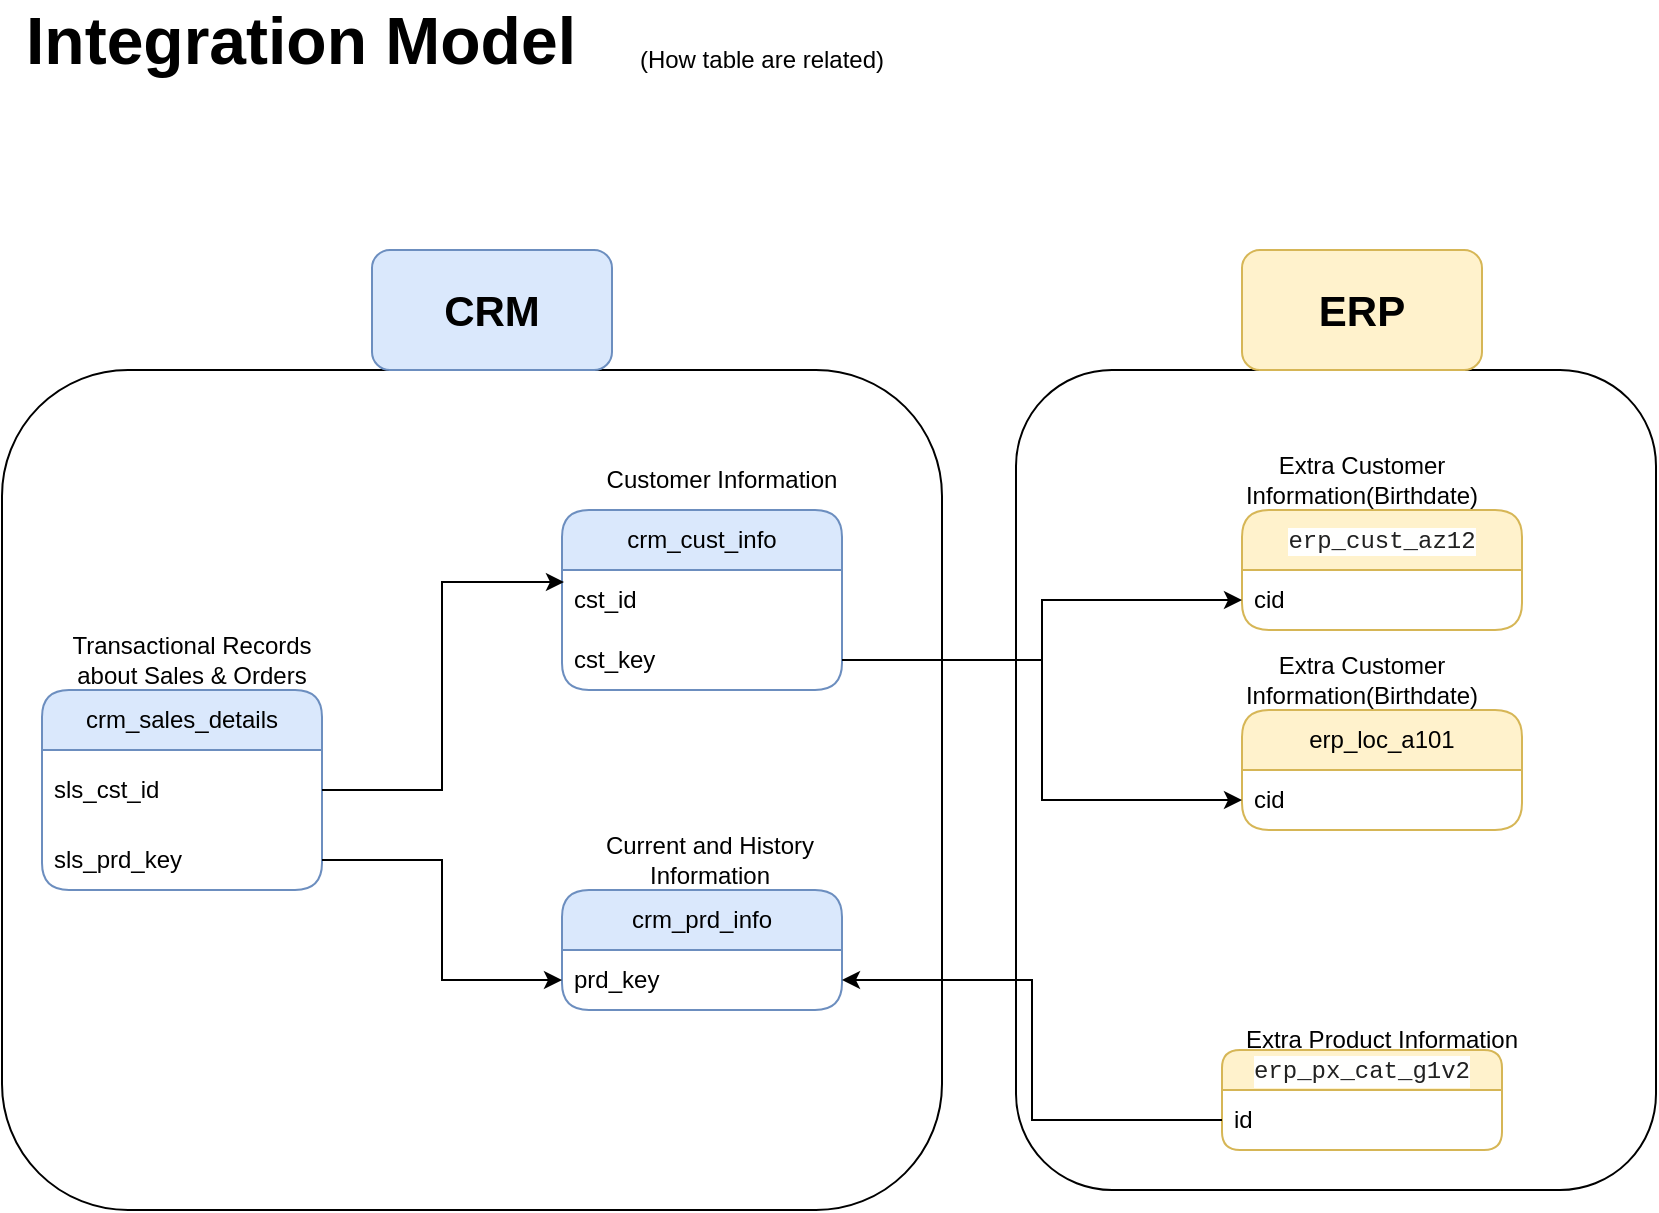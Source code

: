 <mxfile version="27.1.6" pages="3">
  <diagram id="wTiHNlemQ_XSRyLINNGn" name="Page-2">
    <mxGraphModel dx="918" dy="489" grid="1" gridSize="10" guides="1" tooltips="1" connect="1" arrows="1" fold="1" page="1" pageScale="1" pageWidth="827" pageHeight="1169" math="0" shadow="0">
      <root>
        <mxCell id="0" />
        <mxCell id="1" parent="0" />
        <mxCell id="AcciYdaACmmBJsn4Pywl-2" value="crm_cust_info" style="swimlane;fontStyle=0;childLayout=stackLayout;horizontal=1;startSize=30;horizontalStack=0;resizeParent=1;resizeParentMax=0;resizeLast=0;collapsible=1;marginBottom=0;whiteSpace=wrap;html=1;rounded=1;gradientDirection=south;fillColor=#dae8fc;strokeColor=#6c8ebf;" parent="1" vertex="1">
          <mxGeometry x="280" y="290" width="140" height="90" as="geometry" />
        </mxCell>
        <mxCell id="AcciYdaACmmBJsn4Pywl-3" value="cst_id" style="text;strokeColor=none;fillColor=none;align=left;verticalAlign=middle;spacingLeft=4;spacingRight=4;overflow=hidden;points=[[0,0.5],[1,0.5]];portConstraint=eastwest;rotatable=0;whiteSpace=wrap;html=1;" parent="AcciYdaACmmBJsn4Pywl-2" vertex="1">
          <mxGeometry y="30" width="140" height="30" as="geometry" />
        </mxCell>
        <mxCell id="AcciYdaACmmBJsn4Pywl-4" value="cst_key" style="text;strokeColor=none;fillColor=none;align=left;verticalAlign=middle;spacingLeft=4;spacingRight=4;overflow=hidden;points=[[0,0.5],[1,0.5]];portConstraint=eastwest;rotatable=0;whiteSpace=wrap;html=1;" parent="AcciYdaACmmBJsn4Pywl-2" vertex="1">
          <mxGeometry y="60" width="140" height="30" as="geometry" />
        </mxCell>
        <mxCell id="AcciYdaACmmBJsn4Pywl-5" value="Item 3" style="text;strokeColor=none;fillColor=none;align=left;verticalAlign=middle;spacingLeft=4;spacingRight=4;overflow=hidden;points=[[0,0.5],[1,0.5]];portConstraint=eastwest;rotatable=0;whiteSpace=wrap;html=1;" parent="AcciYdaACmmBJsn4Pywl-2" vertex="1">
          <mxGeometry y="90" width="140" as="geometry" />
        </mxCell>
        <mxCell id="AcciYdaACmmBJsn4Pywl-7" value="crm_prd_info" style="swimlane;fontStyle=0;childLayout=stackLayout;horizontal=1;startSize=30;horizontalStack=0;resizeParent=1;resizeParentMax=0;resizeLast=0;collapsible=1;marginBottom=0;whiteSpace=wrap;html=1;rounded=1;gradientDirection=south;fillColor=#dae8fc;strokeColor=#6c8ebf;" parent="1" vertex="1">
          <mxGeometry x="280" y="480" width="140" height="60" as="geometry" />
        </mxCell>
        <mxCell id="AcciYdaACmmBJsn4Pywl-9" value="prd_key" style="text;strokeColor=none;fillColor=none;align=left;verticalAlign=middle;spacingLeft=4;spacingRight=4;overflow=hidden;points=[[0,0.5],[1,0.5]];portConstraint=eastwest;rotatable=0;whiteSpace=wrap;html=1;" parent="AcciYdaACmmBJsn4Pywl-7" vertex="1">
          <mxGeometry y="30" width="140" height="30" as="geometry" />
        </mxCell>
        <mxCell id="AcciYdaACmmBJsn4Pywl-10" value="Item 3" style="text;strokeColor=none;fillColor=none;align=left;verticalAlign=middle;spacingLeft=4;spacingRight=4;overflow=hidden;points=[[0,0.5],[1,0.5]];portConstraint=eastwest;rotatable=0;whiteSpace=wrap;html=1;" parent="AcciYdaACmmBJsn4Pywl-7" vertex="1">
          <mxGeometry y="60" width="140" as="geometry" />
        </mxCell>
        <mxCell id="AcciYdaACmmBJsn4Pywl-12" value="crm_sales_details" style="swimlane;fontStyle=0;childLayout=stackLayout;horizontal=1;startSize=30;horizontalStack=0;resizeParent=1;resizeParentMax=0;resizeLast=0;collapsible=1;marginBottom=0;whiteSpace=wrap;html=1;rounded=1;gradientDirection=south;fillColor=#dae8fc;strokeColor=#6c8ebf;" parent="1" vertex="1">
          <mxGeometry x="20" y="380" width="140" height="100" as="geometry" />
        </mxCell>
        <mxCell id="AcciYdaACmmBJsn4Pywl-13" value="sls_cst_id" style="text;strokeColor=none;fillColor=none;align=left;verticalAlign=middle;spacingLeft=4;spacingRight=4;overflow=hidden;points=[[0,0.5],[1,0.5]];portConstraint=eastwest;rotatable=0;whiteSpace=wrap;html=1;" parent="AcciYdaACmmBJsn4Pywl-12" vertex="1">
          <mxGeometry y="30" width="140" height="40" as="geometry" />
        </mxCell>
        <mxCell id="AcciYdaACmmBJsn4Pywl-14" value="sls_prd_key" style="text;strokeColor=none;fillColor=none;align=left;verticalAlign=middle;spacingLeft=4;spacingRight=4;overflow=hidden;points=[[0,0.5],[1,0.5]];portConstraint=eastwest;rotatable=0;whiteSpace=wrap;html=1;" parent="AcciYdaACmmBJsn4Pywl-12" vertex="1">
          <mxGeometry y="70" width="140" height="30" as="geometry" />
        </mxCell>
        <mxCell id="AcciYdaACmmBJsn4Pywl-15" value="Item 3" style="text;strokeColor=none;fillColor=none;align=left;verticalAlign=middle;spacingLeft=4;spacingRight=4;overflow=hidden;points=[[0,0.5],[1,0.5]];portConstraint=eastwest;rotatable=0;whiteSpace=wrap;html=1;" parent="AcciYdaACmmBJsn4Pywl-12" vertex="1">
          <mxGeometry y="100" width="140" as="geometry" />
        </mxCell>
        <mxCell id="AcciYdaACmmBJsn4Pywl-17" value="&lt;span style=&quot;color: rgb(33, 33, 33); font-family: Consolas, &amp;quot;Courier New&amp;quot;, monospace; text-align: left; white-space: pre; background-color: rgb(255, 255, 254);&quot;&gt;erp_cust_az12&lt;/span&gt;" style="swimlane;fontStyle=0;childLayout=stackLayout;horizontal=1;startSize=30;horizontalStack=0;resizeParent=1;resizeParentMax=0;resizeLast=0;collapsible=1;marginBottom=0;whiteSpace=wrap;html=1;rounded=1;gradientDirection=south;fillColor=#fff2cc;strokeColor=#d6b656;" parent="1" vertex="1">
          <mxGeometry x="620" y="290" width="140" height="60" as="geometry" />
        </mxCell>
        <mxCell id="AcciYdaACmmBJsn4Pywl-18" value="cid" style="text;strokeColor=none;fillColor=none;align=left;verticalAlign=middle;spacingLeft=4;spacingRight=4;overflow=hidden;points=[[0,0.5],[1,0.5]];portConstraint=eastwest;rotatable=0;whiteSpace=wrap;html=1;" parent="AcciYdaACmmBJsn4Pywl-17" vertex="1">
          <mxGeometry y="30" width="140" height="30" as="geometry" />
        </mxCell>
        <mxCell id="AcciYdaACmmBJsn4Pywl-20" value="Item 3" style="text;strokeColor=none;fillColor=none;align=left;verticalAlign=middle;spacingLeft=4;spacingRight=4;overflow=hidden;points=[[0,0.5],[1,0.5]];portConstraint=eastwest;rotatable=0;whiteSpace=wrap;html=1;" parent="AcciYdaACmmBJsn4Pywl-17" vertex="1">
          <mxGeometry y="60" width="140" as="geometry" />
        </mxCell>
        <mxCell id="AcciYdaACmmBJsn4Pywl-22" value="erp_loc_a101" style="swimlane;fontStyle=0;childLayout=stackLayout;horizontal=1;startSize=30;horizontalStack=0;resizeParent=1;resizeParentMax=0;resizeLast=0;collapsible=1;marginBottom=0;whiteSpace=wrap;html=1;rounded=1;gradientDirection=south;fillColor=#fff2cc;strokeColor=#d6b656;" parent="1" vertex="1">
          <mxGeometry x="620" y="390" width="140" height="60" as="geometry" />
        </mxCell>
        <mxCell id="AcciYdaACmmBJsn4Pywl-23" value="cid" style="text;strokeColor=none;fillColor=none;align=left;verticalAlign=middle;spacingLeft=4;spacingRight=4;overflow=hidden;points=[[0,0.5],[1,0.5]];portConstraint=eastwest;rotatable=0;whiteSpace=wrap;html=1;" parent="AcciYdaACmmBJsn4Pywl-22" vertex="1">
          <mxGeometry y="30" width="140" height="30" as="geometry" />
        </mxCell>
        <mxCell id="AcciYdaACmmBJsn4Pywl-25" value="Item 3" style="text;strokeColor=none;fillColor=none;align=left;verticalAlign=middle;spacingLeft=4;spacingRight=4;overflow=hidden;points=[[0,0.5],[1,0.5]];portConstraint=eastwest;rotatable=0;whiteSpace=wrap;html=1;" parent="AcciYdaACmmBJsn4Pywl-22" vertex="1">
          <mxGeometry y="60" width="140" as="geometry" />
        </mxCell>
        <mxCell id="AcciYdaACmmBJsn4Pywl-26" value="&lt;div style=&quot;color: rgb(33, 33, 33); background-color: rgb(255, 255, 254); font-family: Consolas, &amp;quot;Courier New&amp;quot;, monospace; line-height: 16px; white-space: pre;&quot;&gt;erp_px_cat_g1v2&lt;/div&gt;" style="swimlane;fontStyle=0;childLayout=stackLayout;horizontal=1;startSize=20;horizontalStack=0;resizeParent=1;resizeParentMax=0;resizeLast=0;collapsible=1;marginBottom=0;whiteSpace=wrap;html=1;rounded=1;gradientDirection=south;fillColor=#fff2cc;strokeColor=#d6b656;" parent="1" vertex="1">
          <mxGeometry x="610" y="560" width="140" height="50" as="geometry" />
        </mxCell>
        <mxCell id="AcciYdaACmmBJsn4Pywl-27" value="id" style="text;strokeColor=none;fillColor=none;align=left;verticalAlign=middle;spacingLeft=4;spacingRight=4;overflow=hidden;points=[[0,0.5],[1,0.5]];portConstraint=eastwest;rotatable=0;whiteSpace=wrap;html=1;" parent="AcciYdaACmmBJsn4Pywl-26" vertex="1">
          <mxGeometry y="20" width="140" height="30" as="geometry" />
        </mxCell>
        <mxCell id="AcciYdaACmmBJsn4Pywl-29" value="Item 3" style="text;strokeColor=none;fillColor=none;align=left;verticalAlign=middle;spacingLeft=4;spacingRight=4;overflow=hidden;points=[[0,0.5],[1,0.5]];portConstraint=eastwest;rotatable=0;whiteSpace=wrap;html=1;" parent="AcciYdaACmmBJsn4Pywl-26" vertex="1">
          <mxGeometry y="50" width="140" as="geometry" />
        </mxCell>
        <mxCell id="AcciYdaACmmBJsn4Pywl-39" style="edgeStyle=orthogonalEdgeStyle;rounded=0;orthogonalLoop=1;jettySize=auto;html=1;exitX=1;exitY=0.5;exitDx=0;exitDy=0;entryX=0.007;entryY=0.2;entryDx=0;entryDy=0;entryPerimeter=0;" parent="1" source="AcciYdaACmmBJsn4Pywl-13" target="AcciYdaACmmBJsn4Pywl-3" edge="1">
          <mxGeometry relative="1" as="geometry" />
        </mxCell>
        <mxCell id="AcciYdaACmmBJsn4Pywl-41" style="edgeStyle=orthogonalEdgeStyle;rounded=0;orthogonalLoop=1;jettySize=auto;html=1;entryX=0;entryY=0.5;entryDx=0;entryDy=0;" parent="1" source="AcciYdaACmmBJsn4Pywl-14" target="AcciYdaACmmBJsn4Pywl-9" edge="1">
          <mxGeometry relative="1" as="geometry" />
        </mxCell>
        <mxCell id="AcciYdaACmmBJsn4Pywl-42" style="edgeStyle=orthogonalEdgeStyle;rounded=0;orthogonalLoop=1;jettySize=auto;html=1;entryX=0;entryY=0.5;entryDx=0;entryDy=0;" parent="1" source="AcciYdaACmmBJsn4Pywl-4" target="AcciYdaACmmBJsn4Pywl-18" edge="1">
          <mxGeometry relative="1" as="geometry" />
        </mxCell>
        <mxCell id="AcciYdaACmmBJsn4Pywl-43" style="edgeStyle=orthogonalEdgeStyle;rounded=0;orthogonalLoop=1;jettySize=auto;html=1;exitX=1;exitY=0.5;exitDx=0;exitDy=0;entryX=0;entryY=0.5;entryDx=0;entryDy=0;" parent="1" source="AcciYdaACmmBJsn4Pywl-4" target="AcciYdaACmmBJsn4Pywl-23" edge="1">
          <mxGeometry relative="1" as="geometry" />
        </mxCell>
        <mxCell id="AcciYdaACmmBJsn4Pywl-44" style="edgeStyle=orthogonalEdgeStyle;rounded=0;orthogonalLoop=1;jettySize=auto;html=1;exitX=0;exitY=0.5;exitDx=0;exitDy=0;" parent="1" source="AcciYdaACmmBJsn4Pywl-27" target="AcciYdaACmmBJsn4Pywl-9" edge="1">
          <mxGeometry relative="1" as="geometry" />
        </mxCell>
        <mxCell id="AcciYdaACmmBJsn4Pywl-45" value="Customer Information" style="text;html=1;align=center;verticalAlign=middle;whiteSpace=wrap;rounded=0;" parent="1" vertex="1">
          <mxGeometry x="300" y="260" width="120" height="30" as="geometry" />
        </mxCell>
        <mxCell id="AcciYdaACmmBJsn4Pywl-46" value="Current and History Information" style="text;html=1;align=center;verticalAlign=middle;whiteSpace=wrap;rounded=0;" parent="1" vertex="1">
          <mxGeometry x="294" y="450" width="120" height="30" as="geometry" />
        </mxCell>
        <mxCell id="AcciYdaACmmBJsn4Pywl-47" value="Transactional Records about Sales &amp;amp; Orders" style="text;html=1;align=center;verticalAlign=middle;whiteSpace=wrap;rounded=0;" parent="1" vertex="1">
          <mxGeometry x="20" y="350" width="150" height="30" as="geometry" />
        </mxCell>
        <mxCell id="AcciYdaACmmBJsn4Pywl-48" value="Extra Product Information" style="text;html=1;align=center;verticalAlign=middle;whiteSpace=wrap;rounded=0;" parent="1" vertex="1">
          <mxGeometry x="605" y="540" width="170" height="30" as="geometry" />
        </mxCell>
        <mxCell id="AcciYdaACmmBJsn4Pywl-49" value="Extra Customer Information(Birthdate)" style="text;html=1;align=center;verticalAlign=middle;whiteSpace=wrap;rounded=0;" parent="1" vertex="1">
          <mxGeometry x="620" y="360" width="120" height="30" as="geometry" />
        </mxCell>
        <mxCell id="AcciYdaACmmBJsn4Pywl-50" value="Extra Customer Information(Birthdate)" style="text;html=1;align=center;verticalAlign=middle;whiteSpace=wrap;rounded=0;" parent="1" vertex="1">
          <mxGeometry x="620" y="260" width="120" height="30" as="geometry" />
        </mxCell>
        <mxCell id="AcciYdaACmmBJsn4Pywl-52" value="&lt;b&gt;&lt;font style=&quot;font-size: 33px;&quot;&gt;Integration Model&lt;/font&gt;&lt;/b&gt;" style="text;html=1;align=left;verticalAlign=middle;whiteSpace=wrap;rounded=0;" parent="1" vertex="1">
          <mxGeometry x="10" y="40" width="360" height="30" as="geometry" />
        </mxCell>
        <mxCell id="AcciYdaACmmBJsn4Pywl-53" value="(How table are related)" style="text;html=1;align=center;verticalAlign=middle;whiteSpace=wrap;rounded=0;" parent="1" vertex="1">
          <mxGeometry x="310" y="50" width="140" height="30" as="geometry" />
        </mxCell>
        <mxCell id="AcciYdaACmmBJsn4Pywl-55" value="" style="rounded=1;whiteSpace=wrap;html=1;fillColor=none;" parent="1" vertex="1">
          <mxGeometry y="220" width="470" height="420" as="geometry" />
        </mxCell>
        <mxCell id="AcciYdaACmmBJsn4Pywl-58" value="&lt;b&gt;&lt;font style=&quot;font-size: 21px;&quot;&gt;CRM&lt;/font&gt;&lt;/b&gt;" style="rounded=1;whiteSpace=wrap;html=1;fillColor=#dae8fc;strokeColor=#6c8ebf;" parent="1" vertex="1">
          <mxGeometry x="185" y="160" width="120" height="60" as="geometry" />
        </mxCell>
        <mxCell id="AcciYdaACmmBJsn4Pywl-61" value="" style="rounded=1;whiteSpace=wrap;html=1;fillColor=none;" parent="1" vertex="1">
          <mxGeometry x="507" y="220" width="320" height="410" as="geometry" />
        </mxCell>
        <mxCell id="AcciYdaACmmBJsn4Pywl-62" value="&lt;b&gt;&lt;font style=&quot;font-size: 21px;&quot;&gt;ERP&lt;/font&gt;&lt;/b&gt;" style="rounded=1;whiteSpace=wrap;html=1;fillColor=#fff2cc;strokeColor=#d6b656;" parent="1" vertex="1">
          <mxGeometry x="620" y="160" width="120" height="60" as="geometry" />
        </mxCell>
      </root>
    </mxGraphModel>
  </diagram>
  <diagram id="v9F7dTMZTuzDfbuoHt2O" name="Page-3">
    <mxGraphModel dx="1026" dy="547" grid="1" gridSize="10" guides="1" tooltips="1" connect="1" arrows="1" fold="1" page="1" pageScale="1" pageWidth="827" pageHeight="1169" math="0" shadow="0">
      <root>
        <mxCell id="0" />
        <mxCell id="1" parent="0" />
        <mxCell id="LEt24xyjE4T3hjxzu-7w-1" value="gold.dim_customers" style="swimlane;fontStyle=0;childLayout=stackLayout;horizontal=1;startSize=26;fillColor=#fff2cc;horizontalStack=0;resizeParent=1;resizeParentMax=0;resizeLast=0;collapsible=1;marginBottom=0;whiteSpace=wrap;html=1;strokeColor=none;rounded=1;strokeWidth=3;swimlaneLine=0;swimlaneFillColor=default;" vertex="1" parent="1">
          <mxGeometry x="30" y="100" width="140" height="302" as="geometry" />
        </mxCell>
        <mxCell id="LEt24xyjE4T3hjxzu-7w-2" value="customer_key&amp;nbsp; &amp;nbsp; &amp;nbsp;&lt;b&gt;PK&amp;nbsp; &amp;nbsp;&lt;/b&gt;" style="text;strokeColor=none;fillColor=none;align=left;verticalAlign=top;spacingLeft=4;spacingRight=4;overflow=hidden;rotatable=0;points=[[0,0.5],[1,0.5]];portConstraint=eastwest;whiteSpace=wrap;html=1;" vertex="1" parent="LEt24xyjE4T3hjxzu-7w-1">
          <mxGeometry y="26" width="140" height="26" as="geometry" />
        </mxCell>
        <mxCell id="LEt24xyjE4T3hjxzu-7w-3" value="customer_id&amp;nbsp; &amp;nbsp; &amp;nbsp; &amp;nbsp;&amp;nbsp;" style="text;strokeColor=none;fillColor=none;align=left;verticalAlign=top;spacingLeft=4;spacingRight=4;overflow=hidden;rotatable=0;points=[[0,0.5],[1,0.5]];portConstraint=eastwest;whiteSpace=wrap;html=1;" vertex="1" parent="LEt24xyjE4T3hjxzu-7w-1">
          <mxGeometry y="52" width="140" height="26" as="geometry" />
        </mxCell>
        <mxCell id="LEt24xyjE4T3hjxzu-7w-4" value="firstname" style="text;strokeColor=none;fillColor=none;align=left;verticalAlign=top;spacingLeft=4;spacingRight=4;overflow=hidden;rotatable=0;points=[[0,0.5],[1,0.5]];portConstraint=eastwest;whiteSpace=wrap;html=1;" vertex="1" parent="LEt24xyjE4T3hjxzu-7w-1">
          <mxGeometry y="78" width="140" height="32" as="geometry" />
        </mxCell>
        <mxCell id="LEt24xyjE4T3hjxzu-7w-6" value="lastname" style="text;strokeColor=none;fillColor=none;align=left;verticalAlign=top;spacingLeft=4;spacingRight=4;overflow=hidden;rotatable=0;points=[[0,0.5],[1,0.5]];portConstraint=eastwest;whiteSpace=wrap;html=1;" vertex="1" parent="LEt24xyjE4T3hjxzu-7w-1">
          <mxGeometry y="110" width="140" height="32" as="geometry" />
        </mxCell>
        <mxCell id="LEt24xyjE4T3hjxzu-7w-7" value="marital_status" style="text;strokeColor=none;fillColor=none;align=left;verticalAlign=top;spacingLeft=4;spacingRight=4;overflow=hidden;rotatable=0;points=[[0,0.5],[1,0.5]];portConstraint=eastwest;whiteSpace=wrap;html=1;" vertex="1" parent="LEt24xyjE4T3hjxzu-7w-1">
          <mxGeometry y="142" width="140" height="32" as="geometry" />
        </mxCell>
        <mxCell id="LEt24xyjE4T3hjxzu-7w-8" value="gender" style="text;strokeColor=none;fillColor=none;align=left;verticalAlign=top;spacingLeft=4;spacingRight=4;overflow=hidden;rotatable=0;points=[[0,0.5],[1,0.5]];portConstraint=eastwest;whiteSpace=wrap;html=1;" vertex="1" parent="LEt24xyjE4T3hjxzu-7w-1">
          <mxGeometry y="174" width="140" height="32" as="geometry" />
        </mxCell>
        <mxCell id="LEt24xyjE4T3hjxzu-7w-9" value="create_date" style="text;strokeColor=none;fillColor=none;align=left;verticalAlign=top;spacingLeft=4;spacingRight=4;overflow=hidden;rotatable=0;points=[[0,0.5],[1,0.5]];portConstraint=eastwest;whiteSpace=wrap;html=1;" vertex="1" parent="LEt24xyjE4T3hjxzu-7w-1">
          <mxGeometry y="206" width="140" height="32" as="geometry" />
        </mxCell>
        <mxCell id="LEt24xyjE4T3hjxzu-7w-10" value="birthdate" style="text;strokeColor=none;fillColor=none;align=left;verticalAlign=top;spacingLeft=4;spacingRight=4;overflow=hidden;rotatable=0;points=[[0,0.5],[1,0.5]];portConstraint=eastwest;whiteSpace=wrap;html=1;" vertex="1" parent="LEt24xyjE4T3hjxzu-7w-1">
          <mxGeometry y="238" width="140" height="32" as="geometry" />
        </mxCell>
        <mxCell id="LEt24xyjE4T3hjxzu-7w-11" value="country" style="text;strokeColor=none;fillColor=none;align=left;verticalAlign=top;spacingLeft=4;spacingRight=4;overflow=hidden;rotatable=0;points=[[0,0.5],[1,0.5]];portConstraint=eastwest;whiteSpace=wrap;html=1;" vertex="1" parent="LEt24xyjE4T3hjxzu-7w-1">
          <mxGeometry y="270" width="140" height="32" as="geometry" />
        </mxCell>
        <mxCell id="LEt24xyjE4T3hjxzu-7w-12" value="gold.dim_products" style="swimlane;fontStyle=0;childLayout=stackLayout;horizontal=1;startSize=26;fillColor=#dae8fc;horizontalStack=0;resizeParent=1;resizeParentMax=0;resizeLast=0;collapsible=1;marginBottom=0;whiteSpace=wrap;html=1;strokeColor=#6c8ebf;rounded=1;swimlaneFillColor=default;" vertex="1" parent="1">
          <mxGeometry x="630" y="104" width="140" height="366" as="geometry" />
        </mxCell>
        <mxCell id="LEt24xyjE4T3hjxzu-7w-13" value="product_key&amp;nbsp; &amp;nbsp; &amp;nbsp; &amp;nbsp; &lt;b&gt;&amp;nbsp;PK&lt;/b&gt;" style="text;strokeColor=none;fillColor=none;align=left;verticalAlign=top;spacingLeft=4;spacingRight=4;overflow=hidden;rotatable=0;points=[[0,0.5],[1,0.5]];portConstraint=eastwest;whiteSpace=wrap;html=1;" vertex="1" parent="LEt24xyjE4T3hjxzu-7w-12">
          <mxGeometry y="26" width="140" height="26" as="geometry" />
        </mxCell>
        <mxCell id="LEt24xyjE4T3hjxzu-7w-14" value="product_id" style="text;strokeColor=none;fillColor=none;align=left;verticalAlign=top;spacingLeft=4;spacingRight=4;overflow=hidden;rotatable=0;points=[[0,0.5],[1,0.5]];portConstraint=eastwest;whiteSpace=wrap;html=1;" vertex="1" parent="LEt24xyjE4T3hjxzu-7w-12">
          <mxGeometry y="52" width="140" height="26" as="geometry" />
        </mxCell>
        <mxCell id="LEt24xyjE4T3hjxzu-7w-15" value="product_number" style="text;strokeColor=none;fillColor=none;align=left;verticalAlign=top;spacingLeft=4;spacingRight=4;overflow=hidden;rotatable=0;points=[[0,0.5],[1,0.5]];portConstraint=eastwest;whiteSpace=wrap;html=1;" vertex="1" parent="LEt24xyjE4T3hjxzu-7w-12">
          <mxGeometry y="78" width="140" height="32" as="geometry" />
        </mxCell>
        <mxCell id="LEt24xyjE4T3hjxzu-7w-16" value="product_name" style="text;strokeColor=none;fillColor=none;align=left;verticalAlign=top;spacingLeft=4;spacingRight=4;overflow=hidden;rotatable=0;points=[[0,0.5],[1,0.5]];portConstraint=eastwest;whiteSpace=wrap;html=1;" vertex="1" parent="LEt24xyjE4T3hjxzu-7w-12">
          <mxGeometry y="110" width="140" height="32" as="geometry" />
        </mxCell>
        <mxCell id="LEt24xyjE4T3hjxzu-7w-17" value="category_id" style="text;strokeColor=none;fillColor=none;align=left;verticalAlign=top;spacingLeft=4;spacingRight=4;overflow=hidden;rotatable=0;points=[[0,0.5],[1,0.5]];portConstraint=eastwest;whiteSpace=wrap;html=1;" vertex="1" parent="LEt24xyjE4T3hjxzu-7w-12">
          <mxGeometry y="142" width="140" height="32" as="geometry" />
        </mxCell>
        <mxCell id="LEt24xyjE4T3hjxzu-7w-18" value="category" style="text;strokeColor=none;fillColor=none;align=left;verticalAlign=top;spacingLeft=4;spacingRight=4;overflow=hidden;rotatable=0;points=[[0,0.5],[1,0.5]];portConstraint=eastwest;whiteSpace=wrap;html=1;" vertex="1" parent="LEt24xyjE4T3hjxzu-7w-12">
          <mxGeometry y="174" width="140" height="32" as="geometry" />
        </mxCell>
        <mxCell id="LEt24xyjE4T3hjxzu-7w-19" value="subcategory" style="text;strokeColor=none;fillColor=none;align=left;verticalAlign=top;spacingLeft=4;spacingRight=4;overflow=hidden;rotatable=0;points=[[0,0.5],[1,0.5]];portConstraint=eastwest;whiteSpace=wrap;html=1;" vertex="1" parent="LEt24xyjE4T3hjxzu-7w-12">
          <mxGeometry y="206" width="140" height="32" as="geometry" />
        </mxCell>
        <mxCell id="LEt24xyjE4T3hjxzu-7w-20" value="maintenance" style="text;strokeColor=none;fillColor=none;align=left;verticalAlign=top;spacingLeft=4;spacingRight=4;overflow=hidden;rotatable=0;points=[[0,0.5],[1,0.5]];portConstraint=eastwest;whiteSpace=wrap;html=1;" vertex="1" parent="LEt24xyjE4T3hjxzu-7w-12">
          <mxGeometry y="238" width="140" height="32" as="geometry" />
        </mxCell>
        <mxCell id="LEt24xyjE4T3hjxzu-7w-21" value="cost" style="text;strokeColor=none;fillColor=none;align=left;verticalAlign=top;spacingLeft=4;spacingRight=4;overflow=hidden;rotatable=0;points=[[0,0.5],[1,0.5]];portConstraint=eastwest;whiteSpace=wrap;html=1;" vertex="1" parent="LEt24xyjE4T3hjxzu-7w-12">
          <mxGeometry y="270" width="140" height="32" as="geometry" />
        </mxCell>
        <mxCell id="LEt24xyjE4T3hjxzu-7w-23" value="product_line" style="text;strokeColor=none;fillColor=none;align=left;verticalAlign=top;spacingLeft=4;spacingRight=4;overflow=hidden;rotatable=0;points=[[0,0.5],[1,0.5]];portConstraint=eastwest;whiteSpace=wrap;html=1;" vertex="1" parent="LEt24xyjE4T3hjxzu-7w-12">
          <mxGeometry y="302" width="140" height="32" as="geometry" />
        </mxCell>
        <mxCell id="LEt24xyjE4T3hjxzu-7w-24" value="start_date" style="text;strokeColor=none;fillColor=none;align=left;verticalAlign=top;spacingLeft=4;spacingRight=4;overflow=hidden;rotatable=0;points=[[0,0.5],[1,0.5]];portConstraint=eastwest;whiteSpace=wrap;html=1;" vertex="1" parent="LEt24xyjE4T3hjxzu-7w-12">
          <mxGeometry y="334" width="140" height="32" as="geometry" />
        </mxCell>
        <mxCell id="LEt24xyjE4T3hjxzu-7w-26" value="fact_sales" style="swimlane;fontStyle=0;childLayout=stackLayout;horizontal=1;startSize=26;fillColor=#e3c800;horizontalStack=0;resizeParent=1;resizeParentMax=0;resizeLast=0;collapsible=1;marginBottom=0;whiteSpace=wrap;html=1;strokeColor=#B09500;rounded=1;fontColor=#000000;swimlaneFillColor=default;" vertex="1" parent="1">
          <mxGeometry x="343.5" y="104" width="140" height="302" as="geometry" />
        </mxCell>
        <mxCell id="LEt24xyjE4T3hjxzu-7w-27" value="order_number" style="text;strokeColor=none;fillColor=none;align=left;verticalAlign=top;spacingLeft=4;spacingRight=4;overflow=hidden;rotatable=0;points=[[0,0.5],[1,0.5]];portConstraint=eastwest;whiteSpace=wrap;html=1;" vertex="1" parent="LEt24xyjE4T3hjxzu-7w-26">
          <mxGeometry y="26" width="140" height="26" as="geometry" />
        </mxCell>
        <mxCell id="LEt24xyjE4T3hjxzu-7w-28" value="product_key&amp;nbsp; &amp;nbsp; &amp;nbsp; &amp;nbsp; &amp;nbsp;&lt;b&gt;FK1&lt;/b&gt;" style="text;strokeColor=none;fillColor=none;align=left;verticalAlign=top;spacingLeft=4;spacingRight=4;overflow=hidden;rotatable=0;points=[[0,0.5],[1,0.5]];portConstraint=eastwest;whiteSpace=wrap;html=1;" vertex="1" parent="LEt24xyjE4T3hjxzu-7w-26">
          <mxGeometry y="52" width="140" height="26" as="geometry" />
        </mxCell>
        <mxCell id="LEt24xyjE4T3hjxzu-7w-29" value="customer_key&amp;nbsp; &amp;nbsp; &amp;nbsp; &lt;b&gt;FK2&lt;/b&gt;" style="text;strokeColor=none;fillColor=none;align=left;verticalAlign=top;spacingLeft=4;spacingRight=4;overflow=hidden;rotatable=0;points=[[0,0.5],[1,0.5]];portConstraint=eastwest;whiteSpace=wrap;html=1;" vertex="1" parent="LEt24xyjE4T3hjxzu-7w-26">
          <mxGeometry y="78" width="140" height="32" as="geometry" />
        </mxCell>
        <mxCell id="LEt24xyjE4T3hjxzu-7w-30" value="order_date" style="text;strokeColor=none;fillColor=none;align=left;verticalAlign=top;spacingLeft=4;spacingRight=4;overflow=hidden;rotatable=0;points=[[0,0.5],[1,0.5]];portConstraint=eastwest;whiteSpace=wrap;html=1;" vertex="1" parent="LEt24xyjE4T3hjxzu-7w-26">
          <mxGeometry y="110" width="140" height="32" as="geometry" />
        </mxCell>
        <mxCell id="LEt24xyjE4T3hjxzu-7w-31" value="shipping_date" style="text;strokeColor=none;fillColor=none;align=left;verticalAlign=top;spacingLeft=4;spacingRight=4;overflow=hidden;rotatable=0;points=[[0,0.5],[1,0.5]];portConstraint=eastwest;whiteSpace=wrap;html=1;" vertex="1" parent="LEt24xyjE4T3hjxzu-7w-26">
          <mxGeometry y="142" width="140" height="32" as="geometry" />
        </mxCell>
        <mxCell id="LEt24xyjE4T3hjxzu-7w-32" value="due_date" style="text;strokeColor=none;fillColor=none;align=left;verticalAlign=top;spacingLeft=4;spacingRight=4;overflow=hidden;rotatable=0;points=[[0,0.5],[1,0.5]];portConstraint=eastwest;whiteSpace=wrap;html=1;" vertex="1" parent="LEt24xyjE4T3hjxzu-7w-26">
          <mxGeometry y="174" width="140" height="32" as="geometry" />
        </mxCell>
        <mxCell id="LEt24xyjE4T3hjxzu-7w-33" value="sales_amount" style="text;strokeColor=none;fillColor=none;align=left;verticalAlign=top;spacingLeft=4;spacingRight=4;overflow=hidden;rotatable=0;points=[[0,0.5],[1,0.5]];portConstraint=eastwest;whiteSpace=wrap;html=1;" vertex="1" parent="LEt24xyjE4T3hjxzu-7w-26">
          <mxGeometry y="206" width="140" height="32" as="geometry" />
        </mxCell>
        <mxCell id="LEt24xyjE4T3hjxzu-7w-34" value="quantity" style="text;strokeColor=none;fillColor=none;align=left;verticalAlign=top;spacingLeft=4;spacingRight=4;overflow=hidden;rotatable=0;points=[[0,0.5],[1,0.5]];portConstraint=eastwest;whiteSpace=wrap;html=1;" vertex="1" parent="LEt24xyjE4T3hjxzu-7w-26">
          <mxGeometry y="238" width="140" height="32" as="geometry" />
        </mxCell>
        <mxCell id="LEt24xyjE4T3hjxzu-7w-35" value="price" style="text;strokeColor=none;fillColor=none;align=left;verticalAlign=top;spacingLeft=4;spacingRight=4;overflow=hidden;rotatable=0;points=[[0,0.5],[1,0.5]];portConstraint=eastwest;whiteSpace=wrap;html=1;" vertex="1" parent="LEt24xyjE4T3hjxzu-7w-26">
          <mxGeometry y="270" width="140" height="32" as="geometry" />
        </mxCell>
        <mxCell id="LEt24xyjE4T3hjxzu-7w-40" value="" style="edgeStyle=entityRelationEdgeStyle;fontSize=12;html=1;endArrow=ERzeroToMany;startArrow=ERmandOne;rounded=0;exitX=1;exitY=0.5;exitDx=0;exitDy=0;entryX=0;entryY=0.5;entryDx=0;entryDy=0;" edge="1" parent="1" source="LEt24xyjE4T3hjxzu-7w-2" target="LEt24xyjE4T3hjxzu-7w-29">
          <mxGeometry width="100" height="100" relative="1" as="geometry">
            <mxPoint x="200" y="210" as="sourcePoint" />
            <mxPoint x="300" y="110" as="targetPoint" />
          </mxGeometry>
        </mxCell>
        <mxCell id="LEt24xyjE4T3hjxzu-7w-41" value="" style="edgeStyle=entityRelationEdgeStyle;fontSize=12;html=1;endArrow=ERzeroToOne;startArrow=ERmandOne;rounded=0;exitX=1;exitY=0.5;exitDx=0;exitDy=0;entryX=0;entryY=0.5;entryDx=0;entryDy=0;" edge="1" parent="1" source="LEt24xyjE4T3hjxzu-7w-28" target="LEt24xyjE4T3hjxzu-7w-13">
          <mxGeometry width="100" height="100" relative="1" as="geometry">
            <mxPoint x="540" y="230" as="sourcePoint" />
            <mxPoint x="640" y="130" as="targetPoint" />
          </mxGeometry>
        </mxCell>
        <mxCell id="LEt24xyjE4T3hjxzu-7w-42" value="&lt;b&gt;&lt;u&gt;Sales Calculation&lt;/u&gt;&lt;/b&gt;&lt;div&gt;&lt;b&gt;&lt;u&gt;&lt;br&gt;&lt;/u&gt;&lt;/b&gt;&lt;div&gt;Sales= quantity * price&lt;/div&gt;&lt;/div&gt;" style="rounded=1;whiteSpace=wrap;html=1;" vertex="1" parent="1">
          <mxGeometry x="390" y="420" width="176" height="80" as="geometry" />
        </mxCell>
        <mxCell id="LEt24xyjE4T3hjxzu-7w-43" value="" style="endArrow=none;html=1;rounded=0;exitX=0.5;exitY=0;exitDx=0;exitDy=0;dashed=1;" edge="1" parent="1" source="LEt24xyjE4T3hjxzu-7w-42" target="LEt24xyjE4T3hjxzu-7w-33">
          <mxGeometry width="50" height="50" relative="1" as="geometry">
            <mxPoint x="460" y="350" as="sourcePoint" />
            <mxPoint x="510" y="300" as="targetPoint" />
          </mxGeometry>
        </mxCell>
        <mxCell id="LEt24xyjE4T3hjxzu-7w-46" value="&lt;font style=&quot;font-size: 18px;&quot;&gt;&lt;b style=&quot;&quot;&gt;&lt;font style=&quot;&quot;&gt;Sales Data Mart&lt;/font&gt;&lt;/b&gt; &lt;/font&gt;(Star Schema)" style="rounded=0;whiteSpace=wrap;html=1;" vertex="1" parent="1">
          <mxGeometry x="10" width="220" height="60" as="geometry" />
        </mxCell>
      </root>
    </mxGraphModel>
  </diagram>
  <diagram id="R2N9xhZ5b_Dqq9Dt6DVo" name="Page-4">
    <mxGraphModel dx="1699" dy="1634" grid="1" gridSize="10" guides="1" tooltips="1" connect="1" arrows="1" fold="1" page="1" pageScale="1" pageWidth="827" pageHeight="1169" math="0" shadow="0">
      <root>
        <mxCell id="0" />
        <mxCell id="1" parent="0" />
        <mxCell id="DOotTKwrrB6Uc6Kk3sbr-1" value="" style="shape=table;startSize=0;container=1;collapsible=0;childLayout=tableLayout;rounded=1;swimlaneFillColor=default;fillColor=none;" vertex="1" parent="1">
          <mxGeometry x="40" y="50" width="140" height="270" as="geometry" />
        </mxCell>
        <mxCell id="DOotTKwrrB6Uc6Kk3sbr-2" value="" style="shape=tableRow;horizontal=0;startSize=0;swimlaneHead=0;swimlaneBody=0;strokeColor=inherit;top=0;left=0;bottom=0;right=0;collapsible=0;dropTarget=0;fillColor=none;points=[[0,0.5],[1,0.5]];portConstraint=eastwest;rounded=1;" vertex="1" parent="DOotTKwrrB6Uc6Kk3sbr-1">
          <mxGeometry width="140" height="270" as="geometry" />
        </mxCell>
        <mxCell id="DOotTKwrrB6Uc6Kk3sbr-3" value="" style="shape=partialRectangle;html=1;whiteSpace=wrap;connectable=0;strokeColor=inherit;overflow=hidden;fillColor=none;top=0;left=0;bottom=0;right=0;pointerEvents=1;" vertex="1" parent="DOotTKwrrB6Uc6Kk3sbr-2">
          <mxGeometry width="140" height="270" as="geometry">
            <mxRectangle width="140" height="270" as="alternateBounds" />
          </mxGeometry>
        </mxCell>
        <mxCell id="DOotTKwrrB6Uc6Kk3sbr-4" value="Sources" style="text;html=1;align=center;verticalAlign=middle;whiteSpace=wrap;rounded=1;fillColor=default;" vertex="1" parent="1">
          <mxGeometry x="70" y="30" width="70" height="30" as="geometry" />
        </mxCell>
        <mxCell id="DOotTKwrrB6Uc6Kk3sbr-30" style="edgeStyle=orthogonalEdgeStyle;rounded=0;orthogonalLoop=1;jettySize=auto;html=1;entryX=0;entryY=0.5;entryDx=0;entryDy=0;" edge="1" parent="1" source="DOotTKwrrB6Uc6Kk3sbr-5" target="DOotTKwrrB6Uc6Kk3sbr-10">
          <mxGeometry relative="1" as="geometry">
            <Array as="points">
              <mxPoint x="190" y="155" />
              <mxPoint x="190" y="110" />
            </Array>
          </mxGeometry>
        </mxCell>
        <mxCell id="DOotTKwrrB6Uc6Kk3sbr-31" style="edgeStyle=orthogonalEdgeStyle;rounded=0;orthogonalLoop=1;jettySize=auto;html=1;entryX=0;entryY=0.75;entryDx=0;entryDy=0;" edge="1" parent="1" source="DOotTKwrrB6Uc6Kk3sbr-5" target="DOotTKwrrB6Uc6Kk3sbr-13">
          <mxGeometry relative="1" as="geometry" />
        </mxCell>
        <mxCell id="DOotTKwrrB6Uc6Kk3sbr-32" style="edgeStyle=orthogonalEdgeStyle;rounded=0;orthogonalLoop=1;jettySize=auto;html=1;" edge="1" parent="1" source="DOotTKwrrB6Uc6Kk3sbr-5" target="DOotTKwrrB6Uc6Kk3sbr-14">
          <mxGeometry relative="1" as="geometry">
            <Array as="points">
              <mxPoint x="190" y="155" />
              <mxPoint x="190" y="190" />
            </Array>
          </mxGeometry>
        </mxCell>
        <mxCell id="DOotTKwrrB6Uc6Kk3sbr-5" value="CRM" style="rounded=1;whiteSpace=wrap;html=1;" vertex="1" parent="1">
          <mxGeometry x="72.5" y="130" width="65" height="50" as="geometry" />
        </mxCell>
        <mxCell id="DOotTKwrrB6Uc6Kk3sbr-33" style="edgeStyle=orthogonalEdgeStyle;rounded=0;orthogonalLoop=1;jettySize=auto;html=1;" edge="1" parent="1" source="DOotTKwrrB6Uc6Kk3sbr-6" target="DOotTKwrrB6Uc6Kk3sbr-15">
          <mxGeometry relative="1" as="geometry" />
        </mxCell>
        <mxCell id="DOotTKwrrB6Uc6Kk3sbr-34" style="edgeStyle=orthogonalEdgeStyle;rounded=0;orthogonalLoop=1;jettySize=auto;html=1;entryX=0;entryY=0.25;entryDx=0;entryDy=0;" edge="1" parent="1" source="DOotTKwrrB6Uc6Kk3sbr-6" target="DOotTKwrrB6Uc6Kk3sbr-16">
          <mxGeometry relative="1" as="geometry" />
        </mxCell>
        <mxCell id="DOotTKwrrB6Uc6Kk3sbr-35" style="edgeStyle=orthogonalEdgeStyle;rounded=0;orthogonalLoop=1;jettySize=auto;html=1;entryX=0;entryY=0.5;entryDx=0;entryDy=0;" edge="1" parent="1" source="DOotTKwrrB6Uc6Kk3sbr-6" target="DOotTKwrrB6Uc6Kk3sbr-17">
          <mxGeometry relative="1" as="geometry" />
        </mxCell>
        <mxCell id="DOotTKwrrB6Uc6Kk3sbr-6" value="ERP" style="rounded=1;whiteSpace=wrap;html=1;" vertex="1" parent="1">
          <mxGeometry x="70" y="240" width="70" height="50" as="geometry" />
        </mxCell>
        <mxCell id="DOotTKwrrB6Uc6Kk3sbr-7" value="Bronze Layer" style="swimlane;whiteSpace=wrap;html=1;rounded=1;fillColor=#fff2cc;strokeColor=#d6b656;" vertex="1" parent="1">
          <mxGeometry x="220" y="50" width="180" height="270" as="geometry" />
        </mxCell>
        <mxCell id="DOotTKwrrB6Uc6Kk3sbr-10" value="crm_sales_details" style="rounded=1;whiteSpace=wrap;html=1;fillColor=#fff2cc;strokeColor=#d6b656;" vertex="1" parent="DOotTKwrrB6Uc6Kk3sbr-7">
          <mxGeometry x="20" y="50" width="120" height="20" as="geometry" />
        </mxCell>
        <mxCell id="DOotTKwrrB6Uc6Kk3sbr-13" value="crm_cust_info" style="rounded=1;whiteSpace=wrap;html=1;fillColor=#fff2cc;strokeColor=#d6b656;" vertex="1" parent="DOotTKwrrB6Uc6Kk3sbr-7">
          <mxGeometry x="20" y="90" width="120" height="20" as="geometry" />
        </mxCell>
        <mxCell id="DOotTKwrrB6Uc6Kk3sbr-14" value="crm_prd_info" style="rounded=1;whiteSpace=wrap;html=1;fillColor=#fff2cc;strokeColor=#d6b656;" vertex="1" parent="DOotTKwrrB6Uc6Kk3sbr-7">
          <mxGeometry x="20" y="130" width="120" height="20" as="geometry" />
        </mxCell>
        <mxCell id="DOotTKwrrB6Uc6Kk3sbr-15" value="erp_cust_az12" style="rounded=1;whiteSpace=wrap;html=1;fillColor=#fff2cc;strokeColor=#d6b656;" vertex="1" parent="DOotTKwrrB6Uc6Kk3sbr-7">
          <mxGeometry x="20" y="170" width="120" height="20" as="geometry" />
        </mxCell>
        <mxCell id="DOotTKwrrB6Uc6Kk3sbr-16" value="erp_loc_a101" style="rounded=1;whiteSpace=wrap;html=1;fillColor=#fff2cc;strokeColor=#d6b656;" vertex="1" parent="DOotTKwrrB6Uc6Kk3sbr-7">
          <mxGeometry x="20" y="210" width="120" height="20" as="geometry" />
        </mxCell>
        <mxCell id="DOotTKwrrB6Uc6Kk3sbr-17" value="erp_px_cat_g1v2" style="rounded=1;whiteSpace=wrap;html=1;fillColor=#fff2cc;strokeColor=#d6b656;" vertex="1" parent="DOotTKwrrB6Uc6Kk3sbr-7">
          <mxGeometry x="20" y="250" width="120" height="20" as="geometry" />
        </mxCell>
        <mxCell id="DOotTKwrrB6Uc6Kk3sbr-9" value="Gold Layer" style="swimlane;whiteSpace=wrap;html=1;rounded=1;fillColor=#fff2cc;gradientColor=#ffd966;strokeColor=#d6b656;" vertex="1" parent="1">
          <mxGeometry x="650" y="50" width="170" height="270" as="geometry" />
        </mxCell>
        <mxCell id="DOotTKwrrB6Uc6Kk3sbr-27" value="dim_customers" style="rounded=1;whiteSpace=wrap;html=1;fillColor=#fff2cc;gradientColor=#ffd966;strokeColor=#d6b656;" vertex="1" parent="DOotTKwrrB6Uc6Kk3sbr-9">
          <mxGeometry x="20" y="190" width="120" height="20" as="geometry" />
        </mxCell>
        <mxCell id="DOotTKwrrB6Uc6Kk3sbr-28" value="dim_products" style="rounded=1;whiteSpace=wrap;html=1;fillColor=#fff2cc;gradientColor=#ffd966;strokeColor=#d6b656;" vertex="1" parent="DOotTKwrrB6Uc6Kk3sbr-9">
          <mxGeometry x="20" y="125" width="120" height="20" as="geometry" />
        </mxCell>
        <mxCell id="DOotTKwrrB6Uc6Kk3sbr-29" value="fact_sales" style="rounded=1;whiteSpace=wrap;html=1;fillColor=#fff2cc;gradientColor=#ffd966;strokeColor=#d6b656;" vertex="1" parent="DOotTKwrrB6Uc6Kk3sbr-9">
          <mxGeometry x="20" y="50" width="120" height="20" as="geometry" />
        </mxCell>
        <mxCell id="DOotTKwrrB6Uc6Kk3sbr-20" value="Silver Layer" style="swimlane;whiteSpace=wrap;html=1;rounded=1;fillColor=#FFFFFF;strokeColor=#000000;" vertex="1" parent="1">
          <mxGeometry x="430" y="50" width="180" height="270" as="geometry" />
        </mxCell>
        <mxCell id="DOotTKwrrB6Uc6Kk3sbr-21" value="crm_sales_details" style="rounded=1;whiteSpace=wrap;html=1;" vertex="1" parent="DOotTKwrrB6Uc6Kk3sbr-20">
          <mxGeometry x="20" y="50" width="120" height="20" as="geometry" />
        </mxCell>
        <mxCell id="DOotTKwrrB6Uc6Kk3sbr-22" value="crm_cust_info" style="rounded=1;whiteSpace=wrap;html=1;" vertex="1" parent="DOotTKwrrB6Uc6Kk3sbr-20">
          <mxGeometry x="20" y="90" width="120" height="20" as="geometry" />
        </mxCell>
        <mxCell id="DOotTKwrrB6Uc6Kk3sbr-23" value="crm_prd_info" style="rounded=1;whiteSpace=wrap;html=1;" vertex="1" parent="DOotTKwrrB6Uc6Kk3sbr-20">
          <mxGeometry x="20" y="130" width="120" height="20" as="geometry" />
        </mxCell>
        <mxCell id="DOotTKwrrB6Uc6Kk3sbr-24" value="erp_cust_az12" style="rounded=1;whiteSpace=wrap;html=1;" vertex="1" parent="DOotTKwrrB6Uc6Kk3sbr-20">
          <mxGeometry x="20" y="170" width="120" height="20" as="geometry" />
        </mxCell>
        <mxCell id="DOotTKwrrB6Uc6Kk3sbr-25" value="erp_loc_a101" style="rounded=1;whiteSpace=wrap;html=1;" vertex="1" parent="DOotTKwrrB6Uc6Kk3sbr-20">
          <mxGeometry x="20" y="210" width="120" height="20" as="geometry" />
        </mxCell>
        <mxCell id="DOotTKwrrB6Uc6Kk3sbr-26" value="erp_px_cat_g1v2" style="rounded=1;whiteSpace=wrap;html=1;" vertex="1" parent="DOotTKwrrB6Uc6Kk3sbr-20">
          <mxGeometry x="20" y="250" width="120" height="20" as="geometry" />
        </mxCell>
        <mxCell id="DOotTKwrrB6Uc6Kk3sbr-36" style="edgeStyle=orthogonalEdgeStyle;rounded=0;orthogonalLoop=1;jettySize=auto;html=1;entryX=0;entryY=0.5;entryDx=0;entryDy=0;" edge="1" parent="1" source="DOotTKwrrB6Uc6Kk3sbr-10" target="DOotTKwrrB6Uc6Kk3sbr-21">
          <mxGeometry relative="1" as="geometry" />
        </mxCell>
        <mxCell id="DOotTKwrrB6Uc6Kk3sbr-37" style="edgeStyle=orthogonalEdgeStyle;rounded=0;orthogonalLoop=1;jettySize=auto;html=1;entryX=0;entryY=0.5;entryDx=0;entryDy=0;" edge="1" parent="1" source="DOotTKwrrB6Uc6Kk3sbr-13" target="DOotTKwrrB6Uc6Kk3sbr-22">
          <mxGeometry relative="1" as="geometry" />
        </mxCell>
        <mxCell id="DOotTKwrrB6Uc6Kk3sbr-38" style="edgeStyle=orthogonalEdgeStyle;rounded=0;orthogonalLoop=1;jettySize=auto;html=1;entryX=0;entryY=0.5;entryDx=0;entryDy=0;" edge="1" parent="1" source="DOotTKwrrB6Uc6Kk3sbr-14" target="DOotTKwrrB6Uc6Kk3sbr-23">
          <mxGeometry relative="1" as="geometry" />
        </mxCell>
        <mxCell id="DOotTKwrrB6Uc6Kk3sbr-39" style="edgeStyle=orthogonalEdgeStyle;rounded=0;orthogonalLoop=1;jettySize=auto;html=1;entryX=0;entryY=0.5;entryDx=0;entryDy=0;" edge="1" parent="1" source="DOotTKwrrB6Uc6Kk3sbr-15" target="DOotTKwrrB6Uc6Kk3sbr-24">
          <mxGeometry relative="1" as="geometry" />
        </mxCell>
        <mxCell id="DOotTKwrrB6Uc6Kk3sbr-40" style="edgeStyle=orthogonalEdgeStyle;rounded=0;orthogonalLoop=1;jettySize=auto;html=1;" edge="1" parent="1" source="DOotTKwrrB6Uc6Kk3sbr-16" target="DOotTKwrrB6Uc6Kk3sbr-25">
          <mxGeometry relative="1" as="geometry" />
        </mxCell>
        <mxCell id="DOotTKwrrB6Uc6Kk3sbr-41" style="edgeStyle=orthogonalEdgeStyle;rounded=0;orthogonalLoop=1;jettySize=auto;html=1;entryX=0;entryY=0.5;entryDx=0;entryDy=0;" edge="1" parent="1" source="DOotTKwrrB6Uc6Kk3sbr-17" target="DOotTKwrrB6Uc6Kk3sbr-26">
          <mxGeometry relative="1" as="geometry" />
        </mxCell>
        <mxCell id="DOotTKwrrB6Uc6Kk3sbr-44" value="" style="endArrow=classic;html=1;rounded=0;entryX=0;entryY=0.5;entryDx=0;entryDy=0;exitX=1;exitY=0.5;exitDx=0;exitDy=0;jumpStyle=gap;" edge="1" parent="1" source="DOotTKwrrB6Uc6Kk3sbr-23" target="DOotTKwrrB6Uc6Kk3sbr-28">
          <mxGeometry width="50" height="50" relative="1" as="geometry">
            <mxPoint x="600" y="190" as="sourcePoint" />
            <mxPoint x="440" y="190" as="targetPoint" />
          </mxGeometry>
        </mxCell>
        <mxCell id="DOotTKwrrB6Uc6Kk3sbr-45" value="" style="endArrow=classic;html=1;rounded=0;exitX=1;exitY=0.5;exitDx=0;exitDy=0;entryX=0;entryY=0.25;entryDx=0;entryDy=0;jumpStyle=gap;" edge="1" parent="1" source="DOotTKwrrB6Uc6Kk3sbr-26" target="DOotTKwrrB6Uc6Kk3sbr-28">
          <mxGeometry width="50" height="50" relative="1" as="geometry">
            <mxPoint x="390" y="240" as="sourcePoint" />
            <mxPoint x="440" y="190" as="targetPoint" />
          </mxGeometry>
        </mxCell>
        <mxCell id="DOotTKwrrB6Uc6Kk3sbr-46" value="" style="endArrow=classic;html=1;rounded=0;exitX=1;exitY=0.75;exitDx=0;exitDy=0;entryX=0;entryY=0.5;entryDx=0;entryDy=0;jumpStyle=gap;" edge="1" parent="1" source="DOotTKwrrB6Uc6Kk3sbr-22" target="DOotTKwrrB6Uc6Kk3sbr-27">
          <mxGeometry width="50" height="50" relative="1" as="geometry">
            <mxPoint x="390" y="240" as="sourcePoint" />
            <mxPoint x="440" y="190" as="targetPoint" />
          </mxGeometry>
        </mxCell>
        <mxCell id="DOotTKwrrB6Uc6Kk3sbr-47" value="" style="endArrow=classic;html=1;rounded=0;exitX=1;exitY=0.5;exitDx=0;exitDy=0;jumpStyle=gap;" edge="1" parent="1" source="DOotTKwrrB6Uc6Kk3sbr-24">
          <mxGeometry width="50" height="50" relative="1" as="geometry">
            <mxPoint x="390" y="240" as="sourcePoint" />
            <mxPoint x="670" y="250" as="targetPoint" />
          </mxGeometry>
        </mxCell>
        <mxCell id="DOotTKwrrB6Uc6Kk3sbr-48" value="" style="endArrow=classic;html=1;rounded=0;exitX=1;exitY=0.25;exitDx=0;exitDy=0;jumpStyle=gap;" edge="1" parent="1" source="DOotTKwrrB6Uc6Kk3sbr-25">
          <mxGeometry width="50" height="50" relative="1" as="geometry">
            <mxPoint x="390" y="240" as="sourcePoint" />
            <mxPoint x="670" y="250" as="targetPoint" />
          </mxGeometry>
        </mxCell>
        <mxCell id="DOotTKwrrB6Uc6Kk3sbr-49" value="" style="endArrow=classic;html=1;rounded=0;exitX=1;exitY=0.5;exitDx=0;exitDy=0;entryX=0;entryY=0.5;entryDx=0;entryDy=0;" edge="1" parent="1" source="DOotTKwrrB6Uc6Kk3sbr-21" target="DOotTKwrrB6Uc6Kk3sbr-29">
          <mxGeometry width="50" height="50" relative="1" as="geometry">
            <mxPoint x="390" y="240" as="sourcePoint" />
            <mxPoint x="440" y="190" as="targetPoint" />
          </mxGeometry>
        </mxCell>
        <mxCell id="DOotTKwrrB6Uc6Kk3sbr-50" value="&lt;b&gt;&lt;font style=&quot;font-size: 24px;&quot;&gt;&amp;nbsp; &amp;nbsp; &amp;nbsp; &amp;nbsp; &amp;nbsp;Data Flow&lt;/font&gt;&lt;/b&gt;" style="text;html=1;align=center;verticalAlign=middle;resizable=0;points=[];autosize=1;strokeColor=none;fillColor=none;" vertex="1" parent="1">
          <mxGeometry x="-70" y="-7" width="200" height="40" as="geometry" />
        </mxCell>
      </root>
    </mxGraphModel>
  </diagram>
</mxfile>
